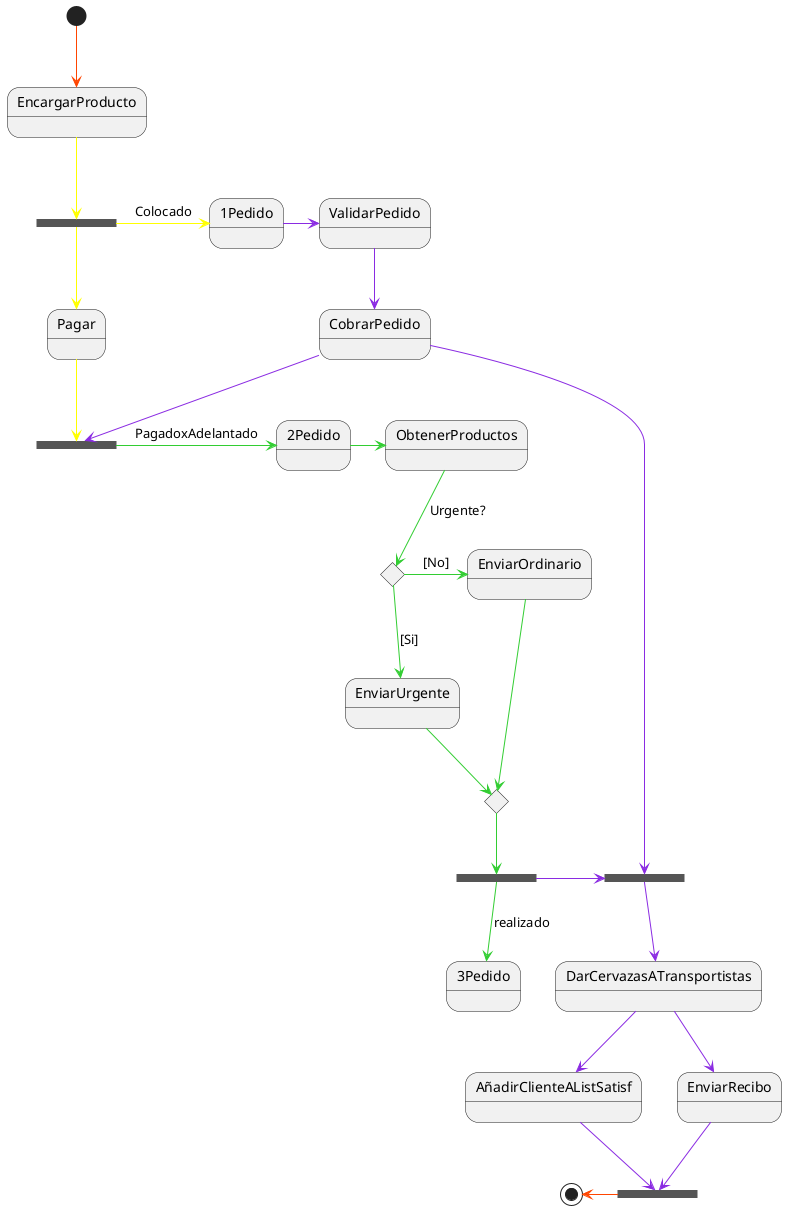 @startuml

[*] -[#OrangeRed]-> EncargarProducto
state c <<choice>>
state u <<choice>>
state fork_state <<fork>>
state fork_state2 <<fork>>
state join_state <<join>>
state join_state2 <<join>>
state join_state3 <<join>>

EncargarProducto -down[#yellow]-> fork_state
fork_state -down[#yellow]-> Pagar
fork_state -right[#yellow]-> 1Pedido : Colocado
1Pedido -right[#BlueViolet]-> ValidarPedido

ValidarPedido -down[#BlueViolet]-> CobrarPedido
Pagar -down[#yellow]-> join_state
CobrarPedido -down[#BlueViolet]-> join_state
join_state -right[#LimeGreen]-> 2Pedido : PagadoxAdelantado

2Pedido -right[#LimeGreen]-> ObtenerProductos 
ObtenerProductos -down[#LimeGreen]-> c : Urgente?
c -down[#LimeGreen]-> EnviarUrgente : [Si]
c -left[#LimeGreen]-> EnviarOrdinario : [No]
EnviarUrgente -[#LimeGreen]-> u
EnviarOrdinario -[#LimeGreen]-> u
u -[#LimeGreen]-> fork_state2
fork_state2 -[#LimeGreen]-> 3Pedido : realizado

fork_state2 -right[#BlueViolet]-> join_state2
CobrarPedido -[#BlueViolet]-> join_state2
join_state2 -[#BlueViolet]-> DarCervazasATransportistas
DarCervazasATransportistas -[#BlueViolet]-> AñadirClienteAListSatisf
DarCervazasATransportistas -[#BlueViolet]-> EnviarRecibo
AñadirClienteAListSatisf -[#BlueViolet]-> join_state3
EnviarRecibo -[#BlueViolet]-> join_state3
join_state3 -left[#OrangeRed]-> [*]

@enduml